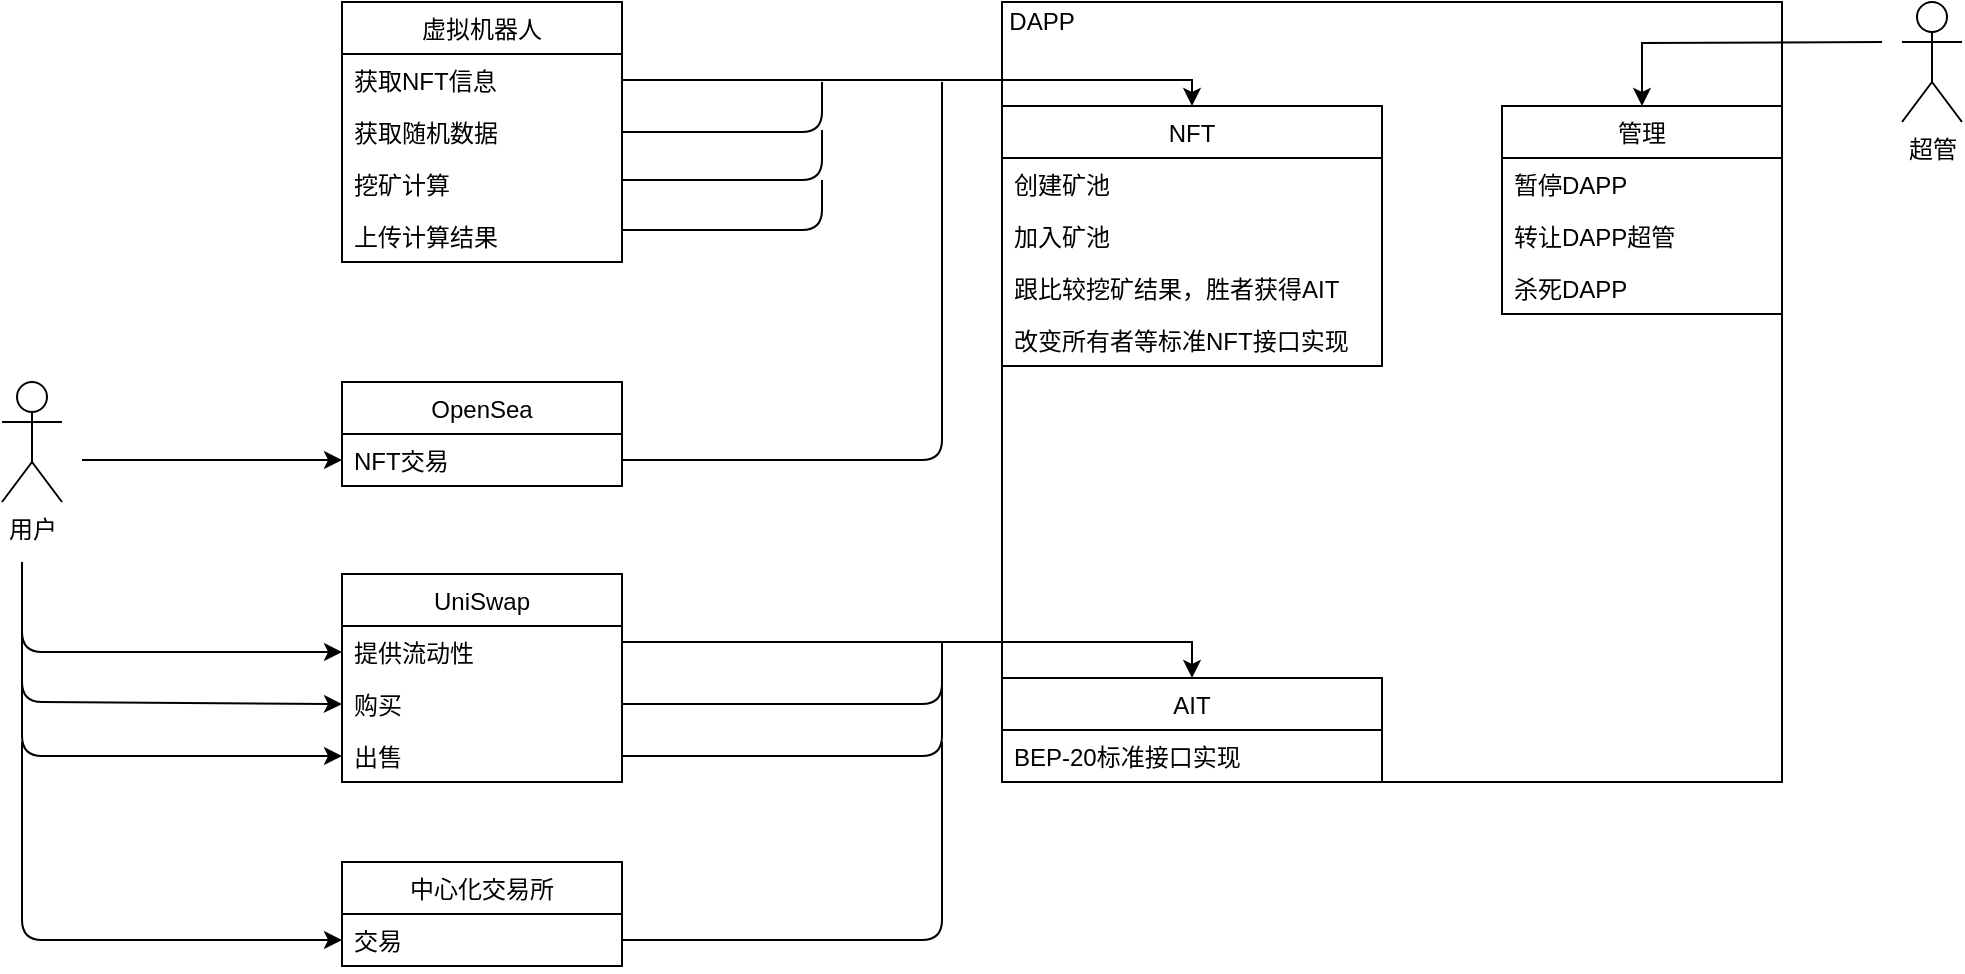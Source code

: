 <mxfile version="14.9.4" type="github">
  <diagram id="xm8SkiyEYQ-gvlMjGlP2" name="Page-1">
    <mxGraphModel dx="1422" dy="762" grid="1" gridSize="10" guides="1" tooltips="1" connect="1" arrows="1" fold="1" page="1" pageScale="1" pageWidth="1600" pageHeight="900" math="0" shadow="0">
      <root>
        <mxCell id="0" />
        <mxCell id="1" parent="0" />
        <mxCell id="JF5sxjFDkmPsiZyV_1A--13" value="" style="whiteSpace=wrap;html=1;aspect=fixed;" vertex="1" parent="1">
          <mxGeometry x="820" y="150" width="390" height="390" as="geometry" />
        </mxCell>
        <mxCell id="JF5sxjFDkmPsiZyV_1A--1" value="虚拟机器人" style="swimlane;fontStyle=0;childLayout=stackLayout;horizontal=1;startSize=26;horizontalStack=0;resizeParent=1;resizeParentMax=0;resizeLast=0;collapsible=1;marginBottom=0;" vertex="1" parent="1">
          <mxGeometry x="490" y="150" width="140" height="130" as="geometry">
            <mxRectangle x="200" y="150" width="90" height="26" as="alternateBounds" />
          </mxGeometry>
        </mxCell>
        <mxCell id="JF5sxjFDkmPsiZyV_1A--12" value="获取NFT信息" style="text;strokeColor=none;fillColor=none;align=left;verticalAlign=top;spacingLeft=4;spacingRight=4;overflow=hidden;rotatable=0;points=[[0,0.5],[1,0.5]];portConstraint=eastwest;" vertex="1" parent="JF5sxjFDkmPsiZyV_1A--1">
          <mxGeometry y="26" width="140" height="26" as="geometry" />
        </mxCell>
        <mxCell id="JF5sxjFDkmPsiZyV_1A--2" value="获取随机数据" style="text;strokeColor=none;fillColor=none;align=left;verticalAlign=top;spacingLeft=4;spacingRight=4;overflow=hidden;rotatable=0;points=[[0,0.5],[1,0.5]];portConstraint=eastwest;" vertex="1" parent="JF5sxjFDkmPsiZyV_1A--1">
          <mxGeometry y="52" width="140" height="26" as="geometry" />
        </mxCell>
        <mxCell id="JF5sxjFDkmPsiZyV_1A--3" value="挖矿计算" style="text;strokeColor=none;fillColor=none;align=left;verticalAlign=top;spacingLeft=4;spacingRight=4;overflow=hidden;rotatable=0;points=[[0,0.5],[1,0.5]];portConstraint=eastwest;" vertex="1" parent="JF5sxjFDkmPsiZyV_1A--1">
          <mxGeometry y="78" width="140" height="26" as="geometry" />
        </mxCell>
        <mxCell id="JF5sxjFDkmPsiZyV_1A--6" value="上传计算结果" style="text;strokeColor=none;fillColor=none;align=left;verticalAlign=top;spacingLeft=4;spacingRight=4;overflow=hidden;rotatable=0;points=[[0,0.5],[1,0.5]];portConstraint=eastwest;" vertex="1" parent="JF5sxjFDkmPsiZyV_1A--1">
          <mxGeometry y="104" width="140" height="26" as="geometry" />
        </mxCell>
        <mxCell id="JF5sxjFDkmPsiZyV_1A--7" value="NFT" style="swimlane;fontStyle=0;childLayout=stackLayout;horizontal=1;startSize=26;horizontalStack=0;resizeParent=1;resizeParentMax=0;resizeLast=0;collapsible=1;marginBottom=0;" vertex="1" parent="1">
          <mxGeometry x="820" y="202" width="190" height="130" as="geometry" />
        </mxCell>
        <mxCell id="JF5sxjFDkmPsiZyV_1A--8" value="创建矿池" style="text;strokeColor=none;fillColor=none;align=left;verticalAlign=top;spacingLeft=4;spacingRight=4;overflow=hidden;rotatable=0;points=[[0,0.5],[1,0.5]];portConstraint=eastwest;" vertex="1" parent="JF5sxjFDkmPsiZyV_1A--7">
          <mxGeometry y="26" width="190" height="26" as="geometry" />
        </mxCell>
        <mxCell id="JF5sxjFDkmPsiZyV_1A--9" value="加入矿池" style="text;strokeColor=none;fillColor=none;align=left;verticalAlign=top;spacingLeft=4;spacingRight=4;overflow=hidden;rotatable=0;points=[[0,0.5],[1,0.5]];portConstraint=eastwest;" vertex="1" parent="JF5sxjFDkmPsiZyV_1A--7">
          <mxGeometry y="52" width="190" height="26" as="geometry" />
        </mxCell>
        <mxCell id="JF5sxjFDkmPsiZyV_1A--38" value="跟比较挖矿结果，胜者获得AIT" style="text;strokeColor=none;fillColor=none;align=left;verticalAlign=top;spacingLeft=4;spacingRight=4;overflow=hidden;rotatable=0;points=[[0,0.5],[1,0.5]];portConstraint=eastwest;" vertex="1" parent="JF5sxjFDkmPsiZyV_1A--7">
          <mxGeometry y="78" width="190" height="26" as="geometry" />
        </mxCell>
        <mxCell id="JF5sxjFDkmPsiZyV_1A--45" value="改变所有者等标准NFT接口实现" style="text;strokeColor=none;fillColor=none;align=left;verticalAlign=top;spacingLeft=4;spacingRight=4;overflow=hidden;rotatable=0;points=[[0,0.5],[1,0.5]];portConstraint=eastwest;" vertex="1" parent="JF5sxjFDkmPsiZyV_1A--7">
          <mxGeometry y="104" width="190" height="26" as="geometry" />
        </mxCell>
        <mxCell id="JF5sxjFDkmPsiZyV_1A--15" value="DAPP" style="text;html=1;strokeColor=none;fillColor=none;align=center;verticalAlign=middle;whiteSpace=wrap;rounded=0;" vertex="1" parent="1">
          <mxGeometry x="820" y="150" width="40" height="20" as="geometry" />
        </mxCell>
        <mxCell id="JF5sxjFDkmPsiZyV_1A--19" style="edgeStyle=orthogonalEdgeStyle;rounded=0;orthogonalLoop=1;jettySize=auto;html=1;exitX=1;exitY=0.5;exitDx=0;exitDy=0;entryX=0.5;entryY=0;entryDx=0;entryDy=0;" edge="1" parent="1" source="JF5sxjFDkmPsiZyV_1A--12" target="JF5sxjFDkmPsiZyV_1A--7">
          <mxGeometry relative="1" as="geometry">
            <mxPoint x="790" y="180" as="targetPoint" />
            <Array as="points">
              <mxPoint x="915" y="189" />
            </Array>
          </mxGeometry>
        </mxCell>
        <mxCell id="JF5sxjFDkmPsiZyV_1A--32" value="" style="endArrow=none;html=1;exitX=1;exitY=0.5;exitDx=0;exitDy=0;" edge="1" parent="1" source="JF5sxjFDkmPsiZyV_1A--2">
          <mxGeometry width="50" height="50" relative="1" as="geometry">
            <mxPoint x="990" y="420" as="sourcePoint" />
            <mxPoint x="730" y="190" as="targetPoint" />
            <Array as="points">
              <mxPoint x="730" y="215" />
            </Array>
          </mxGeometry>
        </mxCell>
        <mxCell id="JF5sxjFDkmPsiZyV_1A--33" value="" style="endArrow=none;html=1;exitX=1;exitY=0.5;exitDx=0;exitDy=0;" edge="1" parent="1">
          <mxGeometry width="50" height="50" relative="1" as="geometry">
            <mxPoint x="630" y="239" as="sourcePoint" />
            <mxPoint x="730" y="214" as="targetPoint" />
            <Array as="points">
              <mxPoint x="730" y="239" />
            </Array>
          </mxGeometry>
        </mxCell>
        <mxCell id="JF5sxjFDkmPsiZyV_1A--34" value="" style="endArrow=none;html=1;exitX=1;exitY=0.5;exitDx=0;exitDy=0;" edge="1" parent="1">
          <mxGeometry width="50" height="50" relative="1" as="geometry">
            <mxPoint x="630" y="264" as="sourcePoint" />
            <mxPoint x="730" y="239" as="targetPoint" />
            <Array as="points">
              <mxPoint x="730" y="264" />
            </Array>
          </mxGeometry>
        </mxCell>
        <mxCell id="JF5sxjFDkmPsiZyV_1A--39" value="OpenSea" style="swimlane;fontStyle=0;childLayout=stackLayout;horizontal=1;startSize=26;horizontalStack=0;resizeParent=1;resizeParentMax=0;resizeLast=0;collapsible=1;marginBottom=0;" vertex="1" parent="1">
          <mxGeometry x="490" y="340" width="140" height="52" as="geometry" />
        </mxCell>
        <mxCell id="JF5sxjFDkmPsiZyV_1A--40" value="NFT交易" style="text;strokeColor=none;fillColor=none;align=left;verticalAlign=top;spacingLeft=4;spacingRight=4;overflow=hidden;rotatable=0;points=[[0,0.5],[1,0.5]];portConstraint=eastwest;" vertex="1" parent="JF5sxjFDkmPsiZyV_1A--39">
          <mxGeometry y="26" width="140" height="26" as="geometry" />
        </mxCell>
        <mxCell id="JF5sxjFDkmPsiZyV_1A--44" value="" style="endArrow=none;html=1;exitX=1;exitY=0.5;exitDx=0;exitDy=0;" edge="1" parent="1" source="JF5sxjFDkmPsiZyV_1A--40">
          <mxGeometry width="50" height="50" relative="1" as="geometry">
            <mxPoint x="990" y="420" as="sourcePoint" />
            <mxPoint x="790" y="190" as="targetPoint" />
            <Array as="points">
              <mxPoint x="790" y="379" />
            </Array>
          </mxGeometry>
        </mxCell>
        <mxCell id="JF5sxjFDkmPsiZyV_1A--46" value="AIT" style="swimlane;fontStyle=0;childLayout=stackLayout;horizontal=1;startSize=26;horizontalStack=0;resizeParent=1;resizeParentMax=0;resizeLast=0;collapsible=1;marginBottom=0;" vertex="1" parent="1">
          <mxGeometry x="820" y="488" width="190" height="52" as="geometry" />
        </mxCell>
        <mxCell id="JF5sxjFDkmPsiZyV_1A--47" value="BEP-20标准接口实现" style="text;strokeColor=none;fillColor=none;align=left;verticalAlign=top;spacingLeft=4;spacingRight=4;overflow=hidden;rotatable=0;points=[[0,0.5],[1,0.5]];portConstraint=eastwest;" vertex="1" parent="JF5sxjFDkmPsiZyV_1A--46">
          <mxGeometry y="26" width="190" height="26" as="geometry" />
        </mxCell>
        <mxCell id="JF5sxjFDkmPsiZyV_1A--50" value="UniSwap" style="swimlane;fontStyle=0;childLayout=stackLayout;horizontal=1;startSize=26;horizontalStack=0;resizeParent=1;resizeParentMax=0;resizeLast=0;collapsible=1;marginBottom=0;" vertex="1" parent="1">
          <mxGeometry x="490" y="436" width="140" height="104" as="geometry" />
        </mxCell>
        <mxCell id="JF5sxjFDkmPsiZyV_1A--51" value="提供流动性" style="text;strokeColor=none;fillColor=none;align=left;verticalAlign=top;spacingLeft=4;spacingRight=4;overflow=hidden;rotatable=0;points=[[0,0.5],[1,0.5]];portConstraint=eastwest;" vertex="1" parent="JF5sxjFDkmPsiZyV_1A--50">
          <mxGeometry y="26" width="140" height="26" as="geometry" />
        </mxCell>
        <mxCell id="JF5sxjFDkmPsiZyV_1A--52" value="购买" style="text;strokeColor=none;fillColor=none;align=left;verticalAlign=top;spacingLeft=4;spacingRight=4;overflow=hidden;rotatable=0;points=[[0,0.5],[1,0.5]];portConstraint=eastwest;" vertex="1" parent="JF5sxjFDkmPsiZyV_1A--50">
          <mxGeometry y="52" width="140" height="26" as="geometry" />
        </mxCell>
        <mxCell id="JF5sxjFDkmPsiZyV_1A--53" value="出售" style="text;strokeColor=none;fillColor=none;align=left;verticalAlign=top;spacingLeft=4;spacingRight=4;overflow=hidden;rotatable=0;points=[[0,0.5],[1,0.5]];portConstraint=eastwest;" vertex="1" parent="JF5sxjFDkmPsiZyV_1A--50">
          <mxGeometry y="78" width="140" height="26" as="geometry" />
        </mxCell>
        <mxCell id="JF5sxjFDkmPsiZyV_1A--55" style="edgeStyle=orthogonalEdgeStyle;rounded=0;orthogonalLoop=1;jettySize=auto;html=1;exitX=1;exitY=0.5;exitDx=0;exitDy=0;entryX=0.5;entryY=0;entryDx=0;entryDy=0;" edge="1" parent="1" source="JF5sxjFDkmPsiZyV_1A--51" target="JF5sxjFDkmPsiZyV_1A--46">
          <mxGeometry relative="1" as="geometry">
            <Array as="points">
              <mxPoint x="630" y="470" />
              <mxPoint x="915" y="470" />
            </Array>
          </mxGeometry>
        </mxCell>
        <mxCell id="JF5sxjFDkmPsiZyV_1A--56" value="" style="endArrow=none;html=1;exitX=1;exitY=0.5;exitDx=0;exitDy=0;" edge="1" parent="1" source="JF5sxjFDkmPsiZyV_1A--52">
          <mxGeometry width="50" height="50" relative="1" as="geometry">
            <mxPoint x="990" y="420" as="sourcePoint" />
            <mxPoint x="790" y="470" as="targetPoint" />
            <Array as="points">
              <mxPoint x="790" y="501" />
            </Array>
          </mxGeometry>
        </mxCell>
        <mxCell id="JF5sxjFDkmPsiZyV_1A--57" value="" style="endArrow=none;html=1;exitX=1;exitY=0.5;exitDx=0;exitDy=0;" edge="1" parent="1" source="JF5sxjFDkmPsiZyV_1A--53">
          <mxGeometry width="50" height="50" relative="1" as="geometry">
            <mxPoint x="990" y="420" as="sourcePoint" />
            <mxPoint x="790" y="490" as="targetPoint" />
            <Array as="points">
              <mxPoint x="790" y="527" />
            </Array>
          </mxGeometry>
        </mxCell>
        <mxCell id="JF5sxjFDkmPsiZyV_1A--59" value="用户" style="shape=umlActor;verticalLabelPosition=bottom;verticalAlign=top;html=1;outlineConnect=0;" vertex="1" parent="1">
          <mxGeometry x="320" y="340" width="30" height="60" as="geometry" />
        </mxCell>
        <mxCell id="JF5sxjFDkmPsiZyV_1A--62" value="" style="endArrow=classic;html=1;entryX=0;entryY=0.5;entryDx=0;entryDy=0;" edge="1" parent="1" target="JF5sxjFDkmPsiZyV_1A--40">
          <mxGeometry width="50" height="50" relative="1" as="geometry">
            <mxPoint x="360" y="379" as="sourcePoint" />
            <mxPoint x="750" y="370" as="targetPoint" />
          </mxGeometry>
        </mxCell>
        <mxCell id="JF5sxjFDkmPsiZyV_1A--63" value="" style="endArrow=classic;html=1;entryX=0;entryY=0.5;entryDx=0;entryDy=0;" edge="1" parent="1" target="JF5sxjFDkmPsiZyV_1A--51">
          <mxGeometry width="50" height="50" relative="1" as="geometry">
            <mxPoint x="330" y="430" as="sourcePoint" />
            <mxPoint x="750" y="370" as="targetPoint" />
            <Array as="points">
              <mxPoint x="330" y="475" />
            </Array>
          </mxGeometry>
        </mxCell>
        <mxCell id="JF5sxjFDkmPsiZyV_1A--64" value="" style="endArrow=classic;html=1;entryX=0;entryY=0.5;entryDx=0;entryDy=0;" edge="1" parent="1" target="JF5sxjFDkmPsiZyV_1A--53">
          <mxGeometry width="50" height="50" relative="1" as="geometry">
            <mxPoint x="330" y="490" as="sourcePoint" />
            <mxPoint x="750" y="370" as="targetPoint" />
            <Array as="points">
              <mxPoint x="330" y="527" />
            </Array>
          </mxGeometry>
        </mxCell>
        <mxCell id="JF5sxjFDkmPsiZyV_1A--66" value="" style="endArrow=classic;html=1;entryX=0;entryY=0.5;entryDx=0;entryDy=0;" edge="1" parent="1" target="JF5sxjFDkmPsiZyV_1A--52">
          <mxGeometry width="50" height="50" relative="1" as="geometry">
            <mxPoint x="330" y="460" as="sourcePoint" />
            <mxPoint x="750" y="370" as="targetPoint" />
            <Array as="points">
              <mxPoint x="330" y="500" />
            </Array>
          </mxGeometry>
        </mxCell>
        <mxCell id="JF5sxjFDkmPsiZyV_1A--67" value="中心化交易所" style="swimlane;fontStyle=0;childLayout=stackLayout;horizontal=1;startSize=26;horizontalStack=0;resizeParent=1;resizeParentMax=0;resizeLast=0;collapsible=1;marginBottom=0;" vertex="1" parent="1">
          <mxGeometry x="490" y="580" width="140" height="52" as="geometry" />
        </mxCell>
        <mxCell id="JF5sxjFDkmPsiZyV_1A--68" value="交易" style="text;strokeColor=none;fillColor=none;align=left;verticalAlign=top;spacingLeft=4;spacingRight=4;overflow=hidden;rotatable=0;points=[[0,0.5],[1,0.5]];portConstraint=eastwest;" vertex="1" parent="JF5sxjFDkmPsiZyV_1A--67">
          <mxGeometry y="26" width="140" height="26" as="geometry" />
        </mxCell>
        <mxCell id="JF5sxjFDkmPsiZyV_1A--71" value="" style="endArrow=classic;html=1;entryX=0;entryY=0.5;entryDx=0;entryDy=0;" edge="1" parent="1" target="JF5sxjFDkmPsiZyV_1A--68">
          <mxGeometry width="50" height="50" relative="1" as="geometry">
            <mxPoint x="330" y="520" as="sourcePoint" />
            <mxPoint x="750" y="370" as="targetPoint" />
            <Array as="points">
              <mxPoint x="330" y="619" />
            </Array>
          </mxGeometry>
        </mxCell>
        <mxCell id="JF5sxjFDkmPsiZyV_1A--73" value="" style="endArrow=none;html=1;exitX=1;exitY=0.5;exitDx=0;exitDy=0;" edge="1" parent="1" source="JF5sxjFDkmPsiZyV_1A--68">
          <mxGeometry width="50" height="50" relative="1" as="geometry">
            <mxPoint x="700" y="420" as="sourcePoint" />
            <mxPoint x="790" y="520" as="targetPoint" />
            <Array as="points">
              <mxPoint x="790" y="619" />
            </Array>
          </mxGeometry>
        </mxCell>
        <mxCell id="JF5sxjFDkmPsiZyV_1A--75" value="管理" style="swimlane;fontStyle=0;childLayout=stackLayout;horizontal=1;startSize=26;horizontalStack=0;resizeParent=1;resizeParentMax=0;resizeLast=0;collapsible=1;marginBottom=0;" vertex="1" parent="1">
          <mxGeometry x="1070" y="202" width="140" height="104" as="geometry" />
        </mxCell>
        <mxCell id="JF5sxjFDkmPsiZyV_1A--76" value="暂停DAPP" style="text;strokeColor=none;fillColor=none;align=left;verticalAlign=top;spacingLeft=4;spacingRight=4;overflow=hidden;rotatable=0;points=[[0,0.5],[1,0.5]];portConstraint=eastwest;" vertex="1" parent="JF5sxjFDkmPsiZyV_1A--75">
          <mxGeometry y="26" width="140" height="26" as="geometry" />
        </mxCell>
        <mxCell id="JF5sxjFDkmPsiZyV_1A--77" value="转让DAPP超管" style="text;strokeColor=none;fillColor=none;align=left;verticalAlign=top;spacingLeft=4;spacingRight=4;overflow=hidden;rotatable=0;points=[[0,0.5],[1,0.5]];portConstraint=eastwest;" vertex="1" parent="JF5sxjFDkmPsiZyV_1A--75">
          <mxGeometry y="52" width="140" height="26" as="geometry" />
        </mxCell>
        <mxCell id="JF5sxjFDkmPsiZyV_1A--78" value="杀死DAPP" style="text;strokeColor=none;fillColor=none;align=left;verticalAlign=top;spacingLeft=4;spacingRight=4;overflow=hidden;rotatable=0;points=[[0,0.5],[1,0.5]];portConstraint=eastwest;" vertex="1" parent="JF5sxjFDkmPsiZyV_1A--75">
          <mxGeometry y="78" width="140" height="26" as="geometry" />
        </mxCell>
        <mxCell id="JF5sxjFDkmPsiZyV_1A--81" style="edgeStyle=orthogonalEdgeStyle;rounded=0;orthogonalLoop=1;jettySize=auto;html=1;entryX=0.5;entryY=0;entryDx=0;entryDy=0;" edge="1" parent="1" target="JF5sxjFDkmPsiZyV_1A--75">
          <mxGeometry relative="1" as="geometry">
            <mxPoint x="1260" y="170" as="sourcePoint" />
          </mxGeometry>
        </mxCell>
        <mxCell id="JF5sxjFDkmPsiZyV_1A--79" value="超管" style="shape=umlActor;verticalLabelPosition=bottom;verticalAlign=top;html=1;outlineConnect=0;" vertex="1" parent="1">
          <mxGeometry x="1270" y="150" width="30" height="60" as="geometry" />
        </mxCell>
      </root>
    </mxGraphModel>
  </diagram>
</mxfile>
